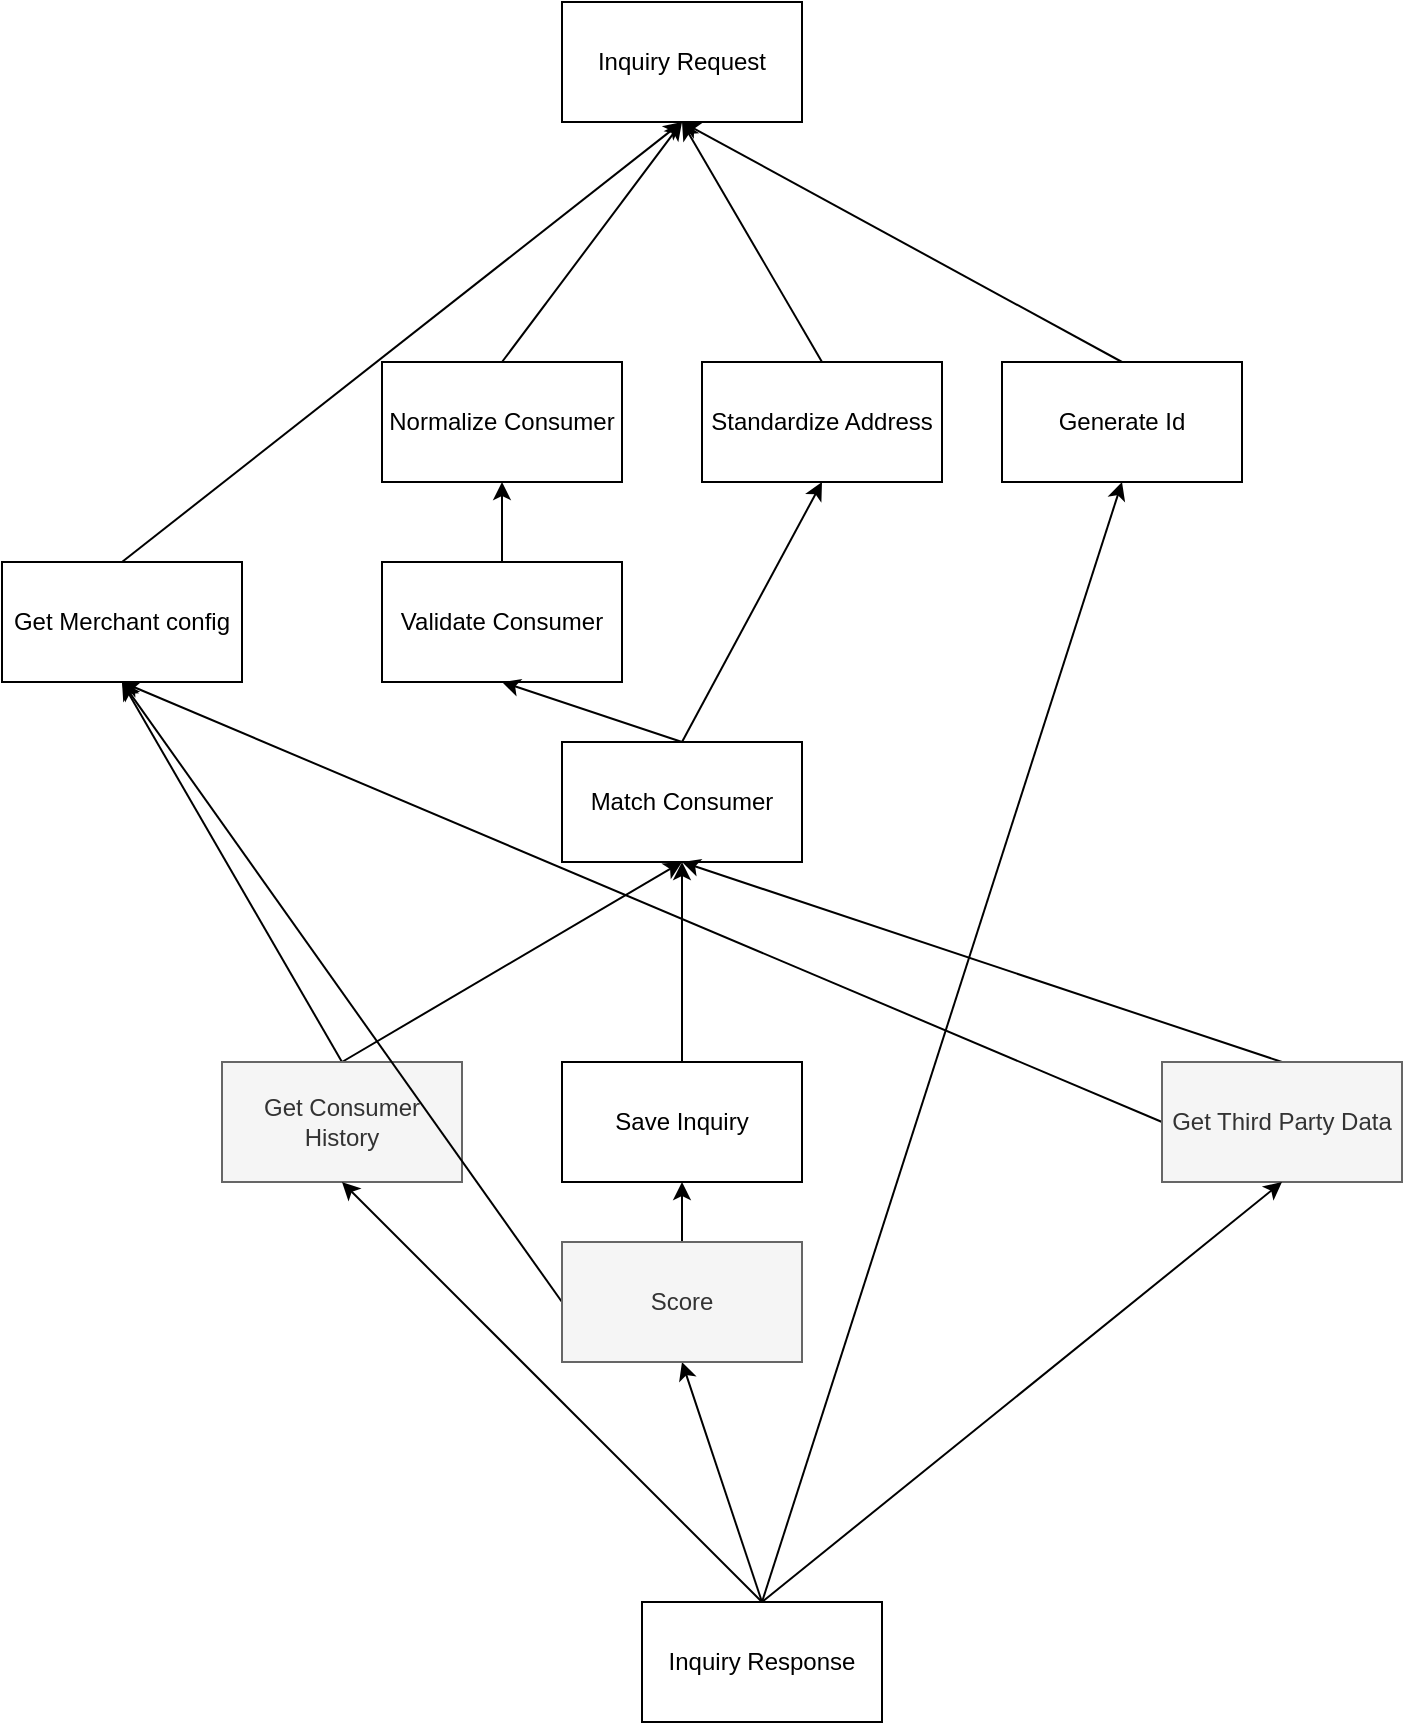 <mxfile version="15.8.7" type="device"><diagram id="wrW2_6xaf6l-ZR5XZJ8S" name="Page-1"><mxGraphModel dx="1038" dy="649" grid="1" gridSize="10" guides="1" tooltips="1" connect="1" arrows="1" fold="1" page="1" pageScale="1" pageWidth="850" pageHeight="1100" math="0" shadow="0"><root><mxCell id="0"/><mxCell id="1" parent="0"/><mxCell id="hAywYyLogQeGSaenHS3L-1" value="Inquiry Request" style="rounded=0;whiteSpace=wrap;html=1;" vertex="1" parent="1"><mxGeometry x="310" y="60" width="120" height="60" as="geometry"/></mxCell><mxCell id="hAywYyLogQeGSaenHS3L-11" style="rounded=0;orthogonalLoop=1;jettySize=auto;html=1;exitX=0.5;exitY=0;exitDx=0;exitDy=0;entryX=0.5;entryY=1;entryDx=0;entryDy=0;" edge="1" parent="1" source="hAywYyLogQeGSaenHS3L-2" target="hAywYyLogQeGSaenHS3L-1"><mxGeometry relative="1" as="geometry"/></mxCell><mxCell id="hAywYyLogQeGSaenHS3L-2" value="Normalize Consumer" style="rounded=0;whiteSpace=wrap;html=1;" vertex="1" parent="1"><mxGeometry x="220" y="240" width="120" height="60" as="geometry"/></mxCell><mxCell id="hAywYyLogQeGSaenHS3L-14" style="edgeStyle=none;rounded=0;orthogonalLoop=1;jettySize=auto;html=1;exitX=0.5;exitY=0;exitDx=0;exitDy=0;entryX=0.5;entryY=1;entryDx=0;entryDy=0;" edge="1" parent="1" source="hAywYyLogQeGSaenHS3L-3" target="hAywYyLogQeGSaenHS3L-2"><mxGeometry relative="1" as="geometry"/></mxCell><mxCell id="hAywYyLogQeGSaenHS3L-3" value="Validate Consumer" style="rounded=0;whiteSpace=wrap;html=1;" vertex="1" parent="1"><mxGeometry x="220" y="340" width="120" height="60" as="geometry"/></mxCell><mxCell id="hAywYyLogQeGSaenHS3L-13" style="edgeStyle=none;rounded=0;orthogonalLoop=1;jettySize=auto;html=1;exitX=0.5;exitY=0;exitDx=0;exitDy=0;entryX=0.5;entryY=1;entryDx=0;entryDy=0;" edge="1" parent="1" source="hAywYyLogQeGSaenHS3L-4" target="hAywYyLogQeGSaenHS3L-1"><mxGeometry relative="1" as="geometry"/></mxCell><mxCell id="hAywYyLogQeGSaenHS3L-4" value="Generate Id" style="rounded=0;whiteSpace=wrap;html=1;" vertex="1" parent="1"><mxGeometry x="530" y="240" width="120" height="60" as="geometry"/></mxCell><mxCell id="hAywYyLogQeGSaenHS3L-12" style="edgeStyle=none;rounded=0;orthogonalLoop=1;jettySize=auto;html=1;exitX=0.5;exitY=0;exitDx=0;exitDy=0;" edge="1" parent="1" source="hAywYyLogQeGSaenHS3L-5"><mxGeometry relative="1" as="geometry"><mxPoint x="370" y="120" as="targetPoint"/></mxGeometry></mxCell><mxCell id="hAywYyLogQeGSaenHS3L-5" value="Standardize Address" style="rounded=0;whiteSpace=wrap;html=1;" vertex="1" parent="1"><mxGeometry x="380" y="240" width="120" height="60" as="geometry"/></mxCell><mxCell id="hAywYyLogQeGSaenHS3L-15" style="edgeStyle=none;rounded=0;orthogonalLoop=1;jettySize=auto;html=1;exitX=0.5;exitY=0;exitDx=0;exitDy=0;entryX=0.5;entryY=1;entryDx=0;entryDy=0;" edge="1" parent="1" source="hAywYyLogQeGSaenHS3L-6" target="hAywYyLogQeGSaenHS3L-3"><mxGeometry relative="1" as="geometry"/></mxCell><mxCell id="hAywYyLogQeGSaenHS3L-16" style="edgeStyle=none;rounded=0;orthogonalLoop=1;jettySize=auto;html=1;exitX=0.5;exitY=0;exitDx=0;exitDy=0;entryX=0.5;entryY=1;entryDx=0;entryDy=0;" edge="1" parent="1" source="hAywYyLogQeGSaenHS3L-6" target="hAywYyLogQeGSaenHS3L-5"><mxGeometry relative="1" as="geometry"/></mxCell><mxCell id="hAywYyLogQeGSaenHS3L-6" value="Match Consumer" style="rounded=0;whiteSpace=wrap;html=1;" vertex="1" parent="1"><mxGeometry x="310" y="430" width="120" height="60" as="geometry"/></mxCell><mxCell id="hAywYyLogQeGSaenHS3L-17" style="edgeStyle=none;rounded=0;orthogonalLoop=1;jettySize=auto;html=1;exitX=0.5;exitY=0;exitDx=0;exitDy=0;entryX=0.5;entryY=1;entryDx=0;entryDy=0;" edge="1" parent="1" source="hAywYyLogQeGSaenHS3L-7" target="hAywYyLogQeGSaenHS3L-6"><mxGeometry relative="1" as="geometry"><mxPoint x="370" y="510" as="targetPoint"/></mxGeometry></mxCell><mxCell id="hAywYyLogQeGSaenHS3L-27" style="edgeStyle=none;rounded=0;orthogonalLoop=1;jettySize=auto;html=1;exitX=0.5;exitY=0;exitDx=0;exitDy=0;entryX=0.5;entryY=1;entryDx=0;entryDy=0;" edge="1" parent="1" source="hAywYyLogQeGSaenHS3L-7" target="hAywYyLogQeGSaenHS3L-24"><mxGeometry relative="1" as="geometry"/></mxCell><mxCell id="hAywYyLogQeGSaenHS3L-7" value="Get Consumer History" style="rounded=0;whiteSpace=wrap;html=1;fillColor=#f5f5f5;fontColor=#333333;strokeColor=#666666;" vertex="1" parent="1"><mxGeometry x="140" y="590" width="120" height="60" as="geometry"/></mxCell><mxCell id="hAywYyLogQeGSaenHS3L-18" style="edgeStyle=none;rounded=0;orthogonalLoop=1;jettySize=auto;html=1;exitX=0.5;exitY=0;exitDx=0;exitDy=0;entryX=0.5;entryY=1;entryDx=0;entryDy=0;" edge="1" parent="1" source="hAywYyLogQeGSaenHS3L-8" target="hAywYyLogQeGSaenHS3L-6"><mxGeometry relative="1" as="geometry"/></mxCell><mxCell id="hAywYyLogQeGSaenHS3L-8" value="Save Inquiry" style="rounded=0;whiteSpace=wrap;html=1;" vertex="1" parent="1"><mxGeometry x="310" y="590" width="120" height="60" as="geometry"/></mxCell><mxCell id="hAywYyLogQeGSaenHS3L-19" style="edgeStyle=none;rounded=0;orthogonalLoop=1;jettySize=auto;html=1;exitX=0.5;exitY=0;exitDx=0;exitDy=0;entryX=0.5;entryY=1;entryDx=0;entryDy=0;" edge="1" parent="1" source="hAywYyLogQeGSaenHS3L-9" target="hAywYyLogQeGSaenHS3L-6"><mxGeometry relative="1" as="geometry"><mxPoint x="370" y="510" as="targetPoint"/></mxGeometry></mxCell><mxCell id="hAywYyLogQeGSaenHS3L-32" style="edgeStyle=none;rounded=0;orthogonalLoop=1;jettySize=auto;html=1;exitX=0;exitY=0.5;exitDx=0;exitDy=0;entryX=0.5;entryY=1;entryDx=0;entryDy=0;" edge="1" parent="1" source="hAywYyLogQeGSaenHS3L-9" target="hAywYyLogQeGSaenHS3L-24"><mxGeometry relative="1" as="geometry"><mxPoint x="100" y="420" as="targetPoint"/></mxGeometry></mxCell><mxCell id="hAywYyLogQeGSaenHS3L-9" value="Get Third Party Data" style="rounded=0;whiteSpace=wrap;html=1;fillColor=#f5f5f5;fontColor=#333333;strokeColor=#666666;" vertex="1" parent="1"><mxGeometry x="610" y="590" width="120" height="60" as="geometry"/></mxCell><mxCell id="hAywYyLogQeGSaenHS3L-20" style="edgeStyle=none;rounded=0;orthogonalLoop=1;jettySize=auto;html=1;exitX=0.5;exitY=0;exitDx=0;exitDy=0;entryX=0.5;entryY=1;entryDx=0;entryDy=0;" edge="1" parent="1" source="hAywYyLogQeGSaenHS3L-10" target="hAywYyLogQeGSaenHS3L-7"><mxGeometry relative="1" as="geometry"/></mxCell><mxCell id="hAywYyLogQeGSaenHS3L-22" style="edgeStyle=none;rounded=0;orthogonalLoop=1;jettySize=auto;html=1;exitX=0.5;exitY=0;exitDx=0;exitDy=0;entryX=0.5;entryY=1;entryDx=0;entryDy=0;" edge="1" parent="1" source="hAywYyLogQeGSaenHS3L-10" target="hAywYyLogQeGSaenHS3L-9"><mxGeometry relative="1" as="geometry"/></mxCell><mxCell id="hAywYyLogQeGSaenHS3L-23" style="edgeStyle=none;rounded=0;orthogonalLoop=1;jettySize=auto;html=1;exitX=0.5;exitY=0;exitDx=0;exitDy=0;entryX=0.5;entryY=1;entryDx=0;entryDy=0;" edge="1" parent="1" source="hAywYyLogQeGSaenHS3L-10" target="hAywYyLogQeGSaenHS3L-4"><mxGeometry relative="1" as="geometry"/></mxCell><mxCell id="hAywYyLogQeGSaenHS3L-30" style="edgeStyle=none;rounded=0;orthogonalLoop=1;jettySize=auto;html=1;exitX=0.5;exitY=0;exitDx=0;exitDy=0;entryX=0.5;entryY=1;entryDx=0;entryDy=0;" edge="1" parent="1" source="hAywYyLogQeGSaenHS3L-10" target="hAywYyLogQeGSaenHS3L-28"><mxGeometry relative="1" as="geometry"/></mxCell><mxCell id="hAywYyLogQeGSaenHS3L-10" value="Inquiry Response" style="rounded=0;whiteSpace=wrap;html=1;" vertex="1" parent="1"><mxGeometry x="350" y="860" width="120" height="60" as="geometry"/></mxCell><mxCell id="hAywYyLogQeGSaenHS3L-26" style="edgeStyle=none;rounded=0;orthogonalLoop=1;jettySize=auto;html=1;exitX=0.5;exitY=0;exitDx=0;exitDy=0;entryX=0.5;entryY=1;entryDx=0;entryDy=0;" edge="1" parent="1" source="hAywYyLogQeGSaenHS3L-24" target="hAywYyLogQeGSaenHS3L-1"><mxGeometry relative="1" as="geometry"/></mxCell><mxCell id="hAywYyLogQeGSaenHS3L-24" value="Get Merchant config" style="rounded=0;whiteSpace=wrap;html=1;" vertex="1" parent="1"><mxGeometry x="30" y="340" width="120" height="60" as="geometry"/></mxCell><mxCell id="hAywYyLogQeGSaenHS3L-29" style="edgeStyle=none;rounded=0;orthogonalLoop=1;jettySize=auto;html=1;exitX=0.5;exitY=0;exitDx=0;exitDy=0;entryX=0.5;entryY=1;entryDx=0;entryDy=0;" edge="1" parent="1" source="hAywYyLogQeGSaenHS3L-28" target="hAywYyLogQeGSaenHS3L-8"><mxGeometry relative="1" as="geometry"/></mxCell><mxCell id="hAywYyLogQeGSaenHS3L-31" style="edgeStyle=none;rounded=0;orthogonalLoop=1;jettySize=auto;html=1;exitX=0;exitY=0.5;exitDx=0;exitDy=0;entryX=0.5;entryY=1;entryDx=0;entryDy=0;" edge="1" parent="1" source="hAywYyLogQeGSaenHS3L-28" target="hAywYyLogQeGSaenHS3L-24"><mxGeometry relative="1" as="geometry"/></mxCell><mxCell id="hAywYyLogQeGSaenHS3L-28" value="Score" style="rounded=0;whiteSpace=wrap;html=1;fillColor=#f5f5f5;fontColor=#333333;strokeColor=#666666;" vertex="1" parent="1"><mxGeometry x="310" y="680" width="120" height="60" as="geometry"/></mxCell></root></mxGraphModel></diagram></mxfile>